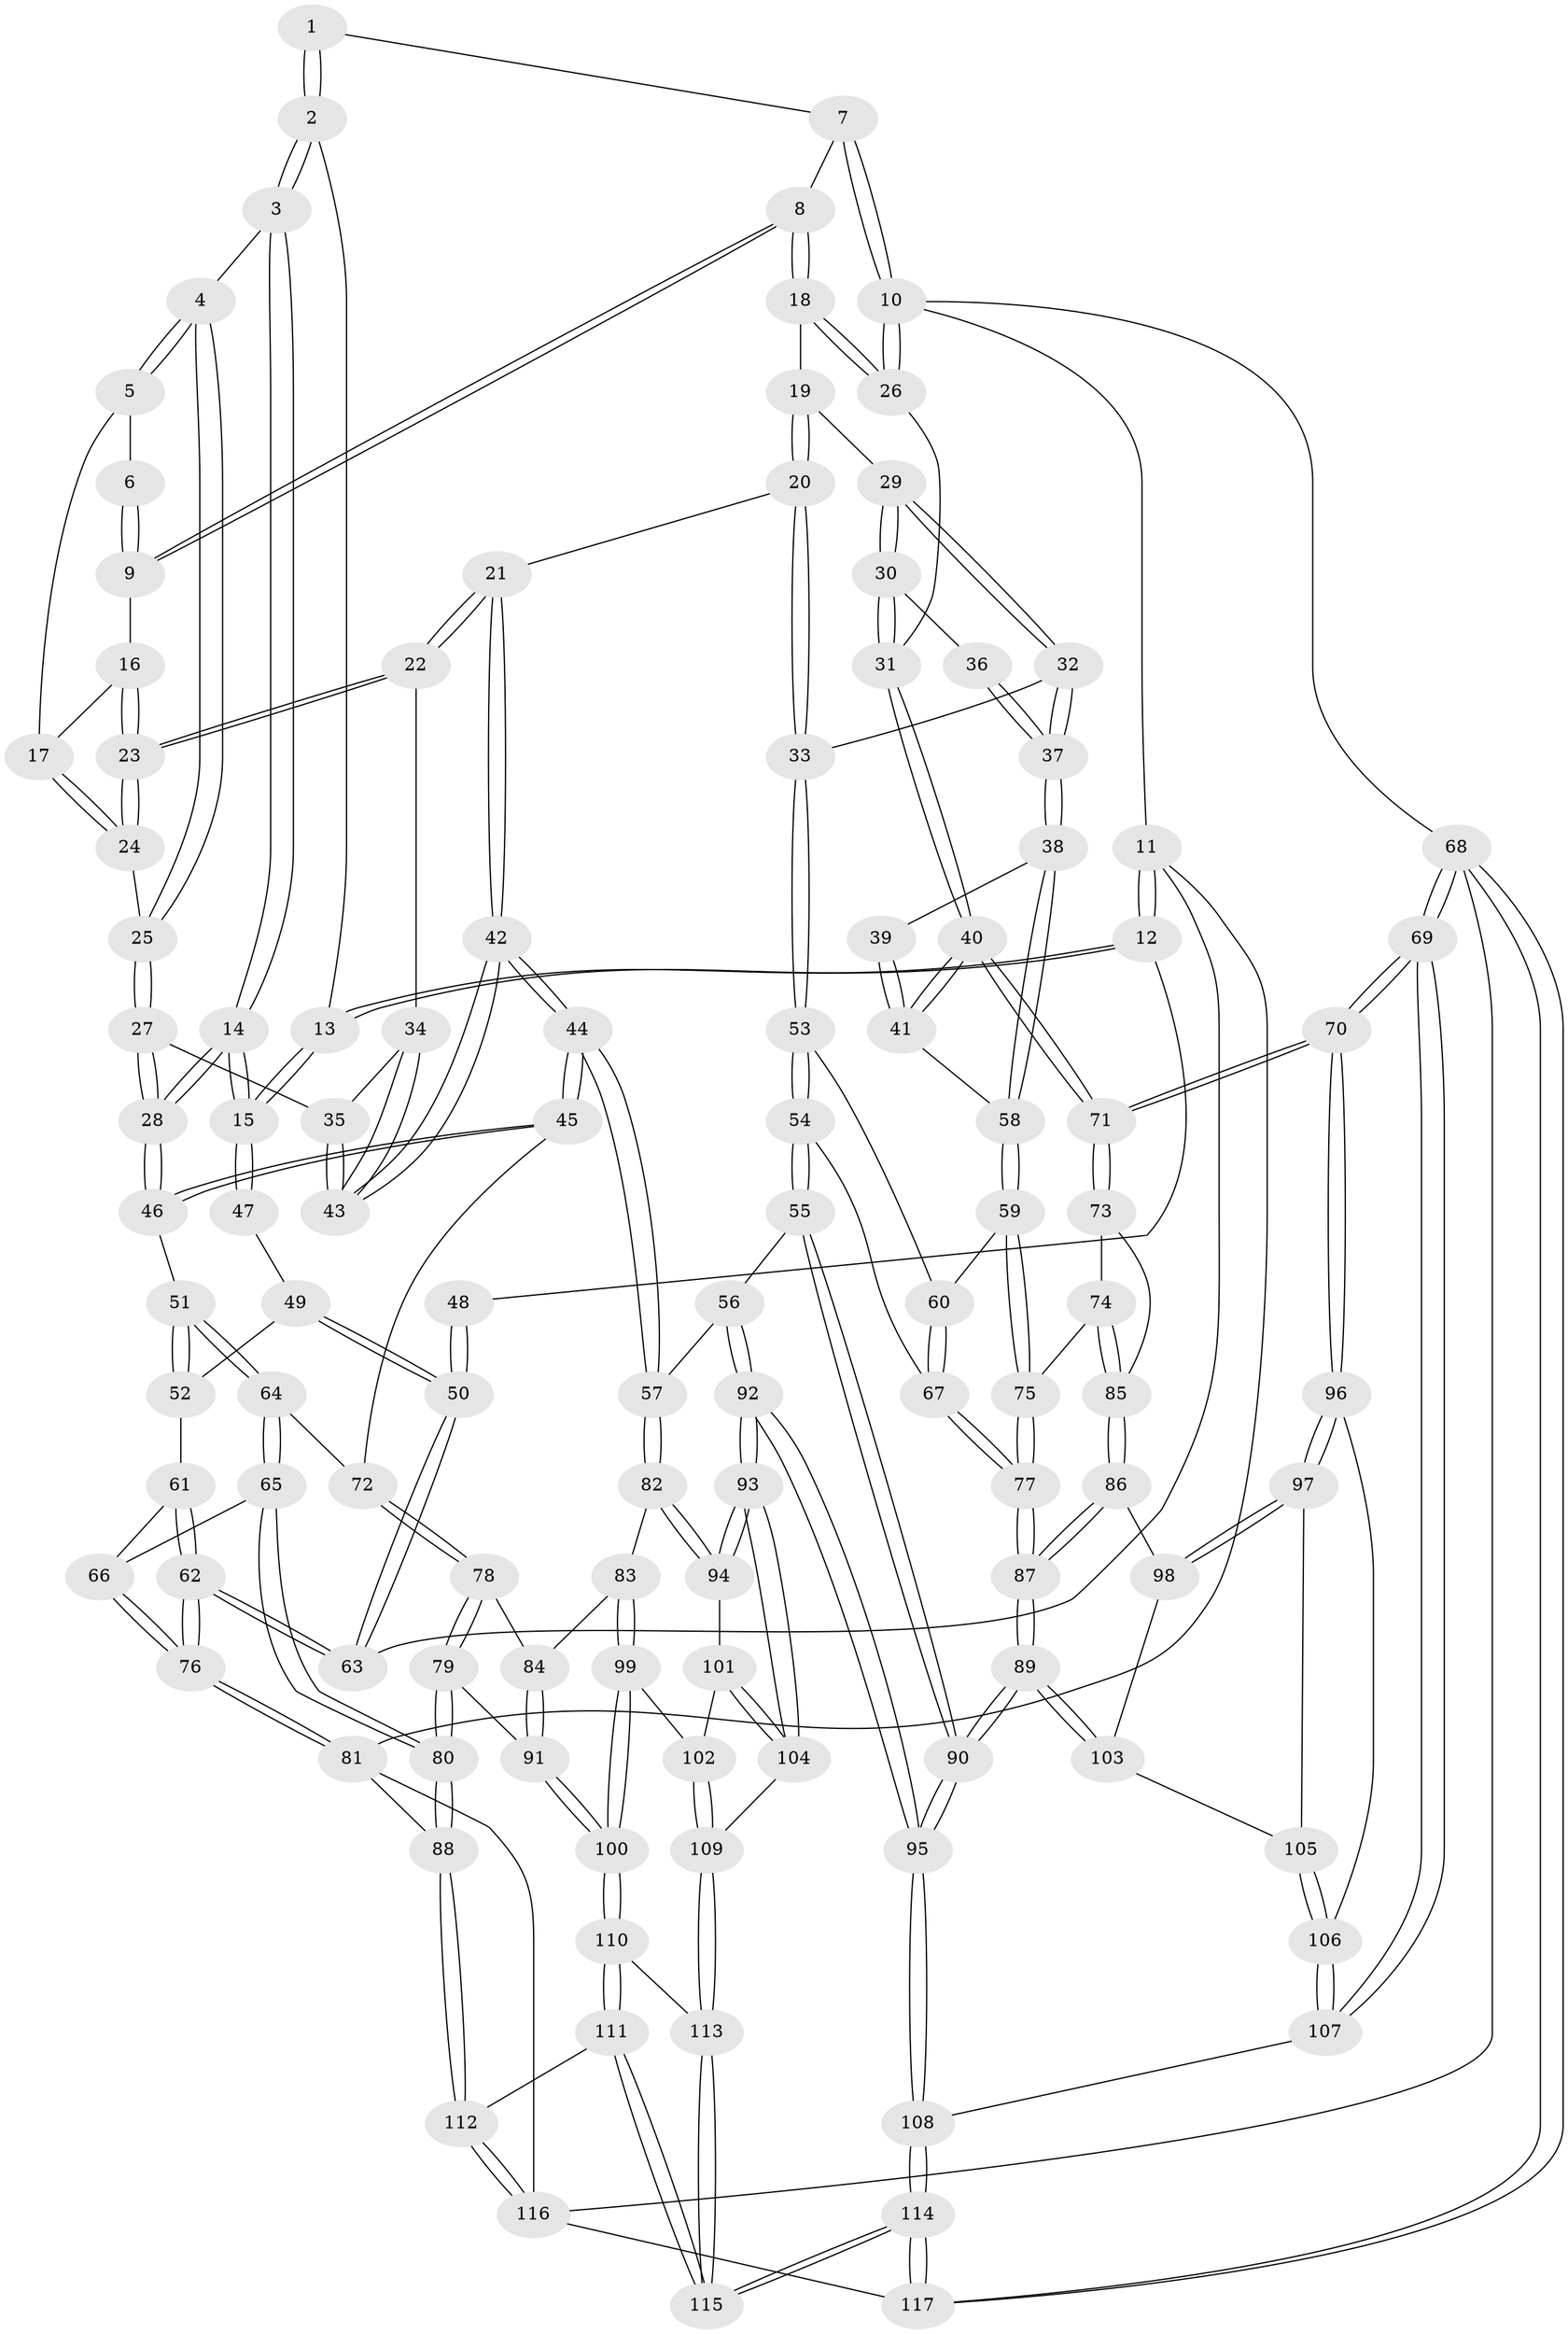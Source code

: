 // coarse degree distribution, {4: 0.25925925925925924, 7: 0.037037037037037035, 5: 0.4567901234567901, 3: 0.07407407407407407, 6: 0.16049382716049382, 2: 0.012345679012345678}
// Generated by graph-tools (version 1.1) at 2025/21/03/04/25 18:21:34]
// undirected, 117 vertices, 289 edges
graph export_dot {
graph [start="1"]
  node [color=gray90,style=filled];
  1 [pos="+0.6914175988658726+0"];
  2 [pos="+0.35661760145531324+0"];
  3 [pos="+0.4234540475504809+0.01261370577791552"];
  4 [pos="+0.4350067907866542+0.02662289916260412"];
  5 [pos="+0.5761986514358489+0.07036551791368367"];
  6 [pos="+0.6902194848690114+0"];
  7 [pos="+1+0"];
  8 [pos="+0.7716475503616212+0.09344926371462563"];
  9 [pos="+0.7185256563263039+0.05545230069048457"];
  10 [pos="+1+0"];
  11 [pos="+0+0"];
  12 [pos="+0+0"];
  13 [pos="+0.23308209009068462+0"];
  14 [pos="+0.23758682227933683+0.26292410788063675"];
  15 [pos="+0.22590230382030344+0.2564157760491452"];
  16 [pos="+0.7005622823811073+0.06674685715583895"];
  17 [pos="+0.5989155824293979+0.09099142908874025"];
  18 [pos="+0.7730380300063819+0.09563197257383593"];
  19 [pos="+0.7913609438150282+0.142414778738806"];
  20 [pos="+0.6941902776035674+0.2797283166465162"];
  21 [pos="+0.6935822402970411+0.27960623242615196"];
  22 [pos="+0.6305708719748808+0.24279131804378232"];
  23 [pos="+0.6255463290434942+0.23492473593935706"];
  24 [pos="+0.6240690437767088+0.23332820004699126"];
  25 [pos="+0.4735890973753823+0.17095999678049564"];
  26 [pos="+1+0"];
  27 [pos="+0.4104696667665284+0.27187138183972137"];
  28 [pos="+0.2567116213897858+0.288222214661995"];
  29 [pos="+0.9343609703609301+0.16474566867163504"];
  30 [pos="+1+0.1596890239855282"];
  31 [pos="+1+0.05054878999429176"];
  32 [pos="+0.771478100248535+0.32353354923489136"];
  33 [pos="+0.6945967719902096+0.28015786882895555"];
  34 [pos="+0.557429597505286+0.2896083501247826"];
  35 [pos="+0.4338841174570112+0.29272940985859613"];
  36 [pos="+0.9636711007756364+0.2573071834097077"];
  37 [pos="+0.7719188274485173+0.3239316946787068"];
  38 [pos="+0.8287179735963202+0.4045647881341899"];
  39 [pos="+0.9341568982379401+0.31587461037058223"];
  40 [pos="+1+0.5315920919998155"];
  41 [pos="+0.9738425191081262+0.4385182495168109"];
  42 [pos="+0.49943582425285565+0.5001999095094148"];
  43 [pos="+0.49391061966864797+0.44358713289327467"];
  44 [pos="+0.4975838226730364+0.5094757668752448"];
  45 [pos="+0.4381989446347619+0.49060988439155095"];
  46 [pos="+0.25890357747135795+0.33396142024320763"];
  47 [pos="+0.2035712774110247+0.2514045742846699"];
  48 [pos="+0.16170654910928015+0.22771921231994224"];
  49 [pos="+0.07191088192950917+0.360223804227923"];
  50 [pos="+0+0.34711225261495415"];
  51 [pos="+0.2192078739270187+0.4177324463822562"];
  52 [pos="+0.10171415219217414+0.4330397744278557"];
  53 [pos="+0.6774228671173831+0.4518616137705617"];
  54 [pos="+0.5724550676405564+0.537643587360243"];
  55 [pos="+0.5454982613460555+0.5431964401537653"];
  56 [pos="+0.5385126155483102+0.5427765071613133"];
  57 [pos="+0.5066967116988814+0.5267714225806426"];
  58 [pos="+0.8328009413997814+0.4200490215357465"];
  59 [pos="+0.8172357717530697+0.461119478422783"];
  60 [pos="+0.7459256237021887+0.467465618959157"];
  61 [pos="+0.09651626048639426+0.43850689648623964"];
  62 [pos="+0+0.44344331575939006"];
  63 [pos="+0+0.3514388944976092"];
  64 [pos="+0.22071212937976376+0.46963610064661604"];
  65 [pos="+0.13217676868974926+0.5571833021933401"];
  66 [pos="+0.08936856141293309+0.508301348595261"];
  67 [pos="+0.682863682124139+0.5593079247921919"];
  68 [pos="+1+1"];
  69 [pos="+1+1"];
  70 [pos="+1+0.7622966352271998"];
  71 [pos="+1+0.5978863850964418"];
  72 [pos="+0.2776175904560479+0.5362830160336411"];
  73 [pos="+0.9918225860089935+0.5904339485900698"];
  74 [pos="+0.882602473348216+0.5601820234356564"];
  75 [pos="+0.8258451468156075+0.5364192827084486"];
  76 [pos="+0+0.5057750358672101"];
  77 [pos="+0.7696783906062956+0.5990925800600339"];
  78 [pos="+0.2759257302500063+0.5557520365484786"];
  79 [pos="+0.1370137697452559+0.6841390367609071"];
  80 [pos="+0.11975209556966392+0.6808630271818084"];
  81 [pos="+0+0.7413339748870694"];
  82 [pos="+0.40333814892190234+0.6521972960639119"];
  83 [pos="+0.3761795312613901+0.6520755271897004"];
  84 [pos="+0.3238056835409495+0.6272092972202966"];
  85 [pos="+0.8539180274040183+0.6799855513708389"];
  86 [pos="+0.852988925781623+0.6808517888905388"];
  87 [pos="+0.7685406790674124+0.673257501938089"];
  88 [pos="+0+0.7550648145567007"];
  89 [pos="+0.7428898737308555+0.712393713947201"];
  90 [pos="+0.7239863094318196+0.7288113147711716"];
  91 [pos="+0.165451664076258+0.6988506825891061"];
  92 [pos="+0.5766048868394409+0.827436843240098"];
  93 [pos="+0.5646868901823262+0.8214077412757286"];
  94 [pos="+0.41400025505350063+0.7024376769553734"];
  95 [pos="+0.6345574072792254+0.9010563199667367"];
  96 [pos="+1+0.7831103048008355"];
  97 [pos="+0.9271582936404779+0.7381026494170959"];
  98 [pos="+0.8925623189914859+0.7243953856059732"];
  99 [pos="+0.2516429811002542+0.7564830065472903"];
  100 [pos="+0.23592042297358812+0.7596552717044903"];
  101 [pos="+0.40550539686788517+0.7180383272032448"];
  102 [pos="+0.310035007604989+0.770061839682046"];
  103 [pos="+0.8421413152199919+0.7638099887490034"];
  104 [pos="+0.3866688627861244+0.8060300591701615"];
  105 [pos="+0.8508029042495294+0.7865498667246695"];
  106 [pos="+0.8641807879519464+0.8664129578344664"];
  107 [pos="+0.8240157286931948+0.8995248011074171"];
  108 [pos="+0.6427542233747898+0.9635841653952101"];
  109 [pos="+0.37381223167785066+0.8181985932882434"];
  110 [pos="+0.24469661574461518+0.9059960317443473"];
  111 [pos="+0.2416908205460641+0.9120659942761348"];
  112 [pos="+0.18135706587344713+0.9977809826288015"];
  113 [pos="+0.36536141077525014+0.8612921107885856"];
  114 [pos="+0.618048807734429+1"];
  115 [pos="+0.5426304010031754+0.9933216050711466"];
  116 [pos="+0.20666594946459815+1"];
  117 [pos="+0.6115630524514273+1"];
  1 -- 2;
  1 -- 2;
  1 -- 7;
  2 -- 3;
  2 -- 3;
  2 -- 13;
  3 -- 4;
  3 -- 14;
  3 -- 14;
  4 -- 5;
  4 -- 5;
  4 -- 25;
  4 -- 25;
  5 -- 6;
  5 -- 17;
  6 -- 9;
  6 -- 9;
  7 -- 8;
  7 -- 10;
  7 -- 10;
  8 -- 9;
  8 -- 9;
  8 -- 18;
  8 -- 18;
  9 -- 16;
  10 -- 11;
  10 -- 26;
  10 -- 26;
  10 -- 68;
  11 -- 12;
  11 -- 12;
  11 -- 63;
  11 -- 81;
  12 -- 13;
  12 -- 13;
  12 -- 48;
  13 -- 15;
  13 -- 15;
  14 -- 15;
  14 -- 15;
  14 -- 28;
  14 -- 28;
  15 -- 47;
  15 -- 47;
  16 -- 17;
  16 -- 23;
  16 -- 23;
  17 -- 24;
  17 -- 24;
  18 -- 19;
  18 -- 26;
  18 -- 26;
  19 -- 20;
  19 -- 20;
  19 -- 29;
  20 -- 21;
  20 -- 33;
  20 -- 33;
  21 -- 22;
  21 -- 22;
  21 -- 42;
  21 -- 42;
  22 -- 23;
  22 -- 23;
  22 -- 34;
  23 -- 24;
  23 -- 24;
  24 -- 25;
  25 -- 27;
  25 -- 27;
  26 -- 31;
  27 -- 28;
  27 -- 28;
  27 -- 35;
  28 -- 46;
  28 -- 46;
  29 -- 30;
  29 -- 30;
  29 -- 32;
  29 -- 32;
  30 -- 31;
  30 -- 31;
  30 -- 36;
  31 -- 40;
  31 -- 40;
  32 -- 33;
  32 -- 37;
  32 -- 37;
  33 -- 53;
  33 -- 53;
  34 -- 35;
  34 -- 43;
  34 -- 43;
  35 -- 43;
  35 -- 43;
  36 -- 37;
  36 -- 37;
  37 -- 38;
  37 -- 38;
  38 -- 39;
  38 -- 58;
  38 -- 58;
  39 -- 41;
  39 -- 41;
  40 -- 41;
  40 -- 41;
  40 -- 71;
  40 -- 71;
  41 -- 58;
  42 -- 43;
  42 -- 43;
  42 -- 44;
  42 -- 44;
  44 -- 45;
  44 -- 45;
  44 -- 57;
  44 -- 57;
  45 -- 46;
  45 -- 46;
  45 -- 72;
  46 -- 51;
  47 -- 49;
  48 -- 50;
  48 -- 50;
  49 -- 50;
  49 -- 50;
  49 -- 52;
  50 -- 63;
  50 -- 63;
  51 -- 52;
  51 -- 52;
  51 -- 64;
  51 -- 64;
  52 -- 61;
  53 -- 54;
  53 -- 54;
  53 -- 60;
  54 -- 55;
  54 -- 55;
  54 -- 67;
  55 -- 56;
  55 -- 90;
  55 -- 90;
  56 -- 57;
  56 -- 92;
  56 -- 92;
  57 -- 82;
  57 -- 82;
  58 -- 59;
  58 -- 59;
  59 -- 60;
  59 -- 75;
  59 -- 75;
  60 -- 67;
  60 -- 67;
  61 -- 62;
  61 -- 62;
  61 -- 66;
  62 -- 63;
  62 -- 63;
  62 -- 76;
  62 -- 76;
  64 -- 65;
  64 -- 65;
  64 -- 72;
  65 -- 66;
  65 -- 80;
  65 -- 80;
  66 -- 76;
  66 -- 76;
  67 -- 77;
  67 -- 77;
  68 -- 69;
  68 -- 69;
  68 -- 117;
  68 -- 117;
  68 -- 116;
  69 -- 70;
  69 -- 70;
  69 -- 107;
  69 -- 107;
  70 -- 71;
  70 -- 71;
  70 -- 96;
  70 -- 96;
  71 -- 73;
  71 -- 73;
  72 -- 78;
  72 -- 78;
  73 -- 74;
  73 -- 85;
  74 -- 75;
  74 -- 85;
  74 -- 85;
  75 -- 77;
  75 -- 77;
  76 -- 81;
  76 -- 81;
  77 -- 87;
  77 -- 87;
  78 -- 79;
  78 -- 79;
  78 -- 84;
  79 -- 80;
  79 -- 80;
  79 -- 91;
  80 -- 88;
  80 -- 88;
  81 -- 88;
  81 -- 116;
  82 -- 83;
  82 -- 94;
  82 -- 94;
  83 -- 84;
  83 -- 99;
  83 -- 99;
  84 -- 91;
  84 -- 91;
  85 -- 86;
  85 -- 86;
  86 -- 87;
  86 -- 87;
  86 -- 98;
  87 -- 89;
  87 -- 89;
  88 -- 112;
  88 -- 112;
  89 -- 90;
  89 -- 90;
  89 -- 103;
  89 -- 103;
  90 -- 95;
  90 -- 95;
  91 -- 100;
  91 -- 100;
  92 -- 93;
  92 -- 93;
  92 -- 95;
  92 -- 95;
  93 -- 94;
  93 -- 94;
  93 -- 104;
  93 -- 104;
  94 -- 101;
  95 -- 108;
  95 -- 108;
  96 -- 97;
  96 -- 97;
  96 -- 106;
  97 -- 98;
  97 -- 98;
  97 -- 105;
  98 -- 103;
  99 -- 100;
  99 -- 100;
  99 -- 102;
  100 -- 110;
  100 -- 110;
  101 -- 102;
  101 -- 104;
  101 -- 104;
  102 -- 109;
  102 -- 109;
  103 -- 105;
  104 -- 109;
  105 -- 106;
  105 -- 106;
  106 -- 107;
  106 -- 107;
  107 -- 108;
  108 -- 114;
  108 -- 114;
  109 -- 113;
  109 -- 113;
  110 -- 111;
  110 -- 111;
  110 -- 113;
  111 -- 112;
  111 -- 115;
  111 -- 115;
  112 -- 116;
  112 -- 116;
  113 -- 115;
  113 -- 115;
  114 -- 115;
  114 -- 115;
  114 -- 117;
  114 -- 117;
  116 -- 117;
}
